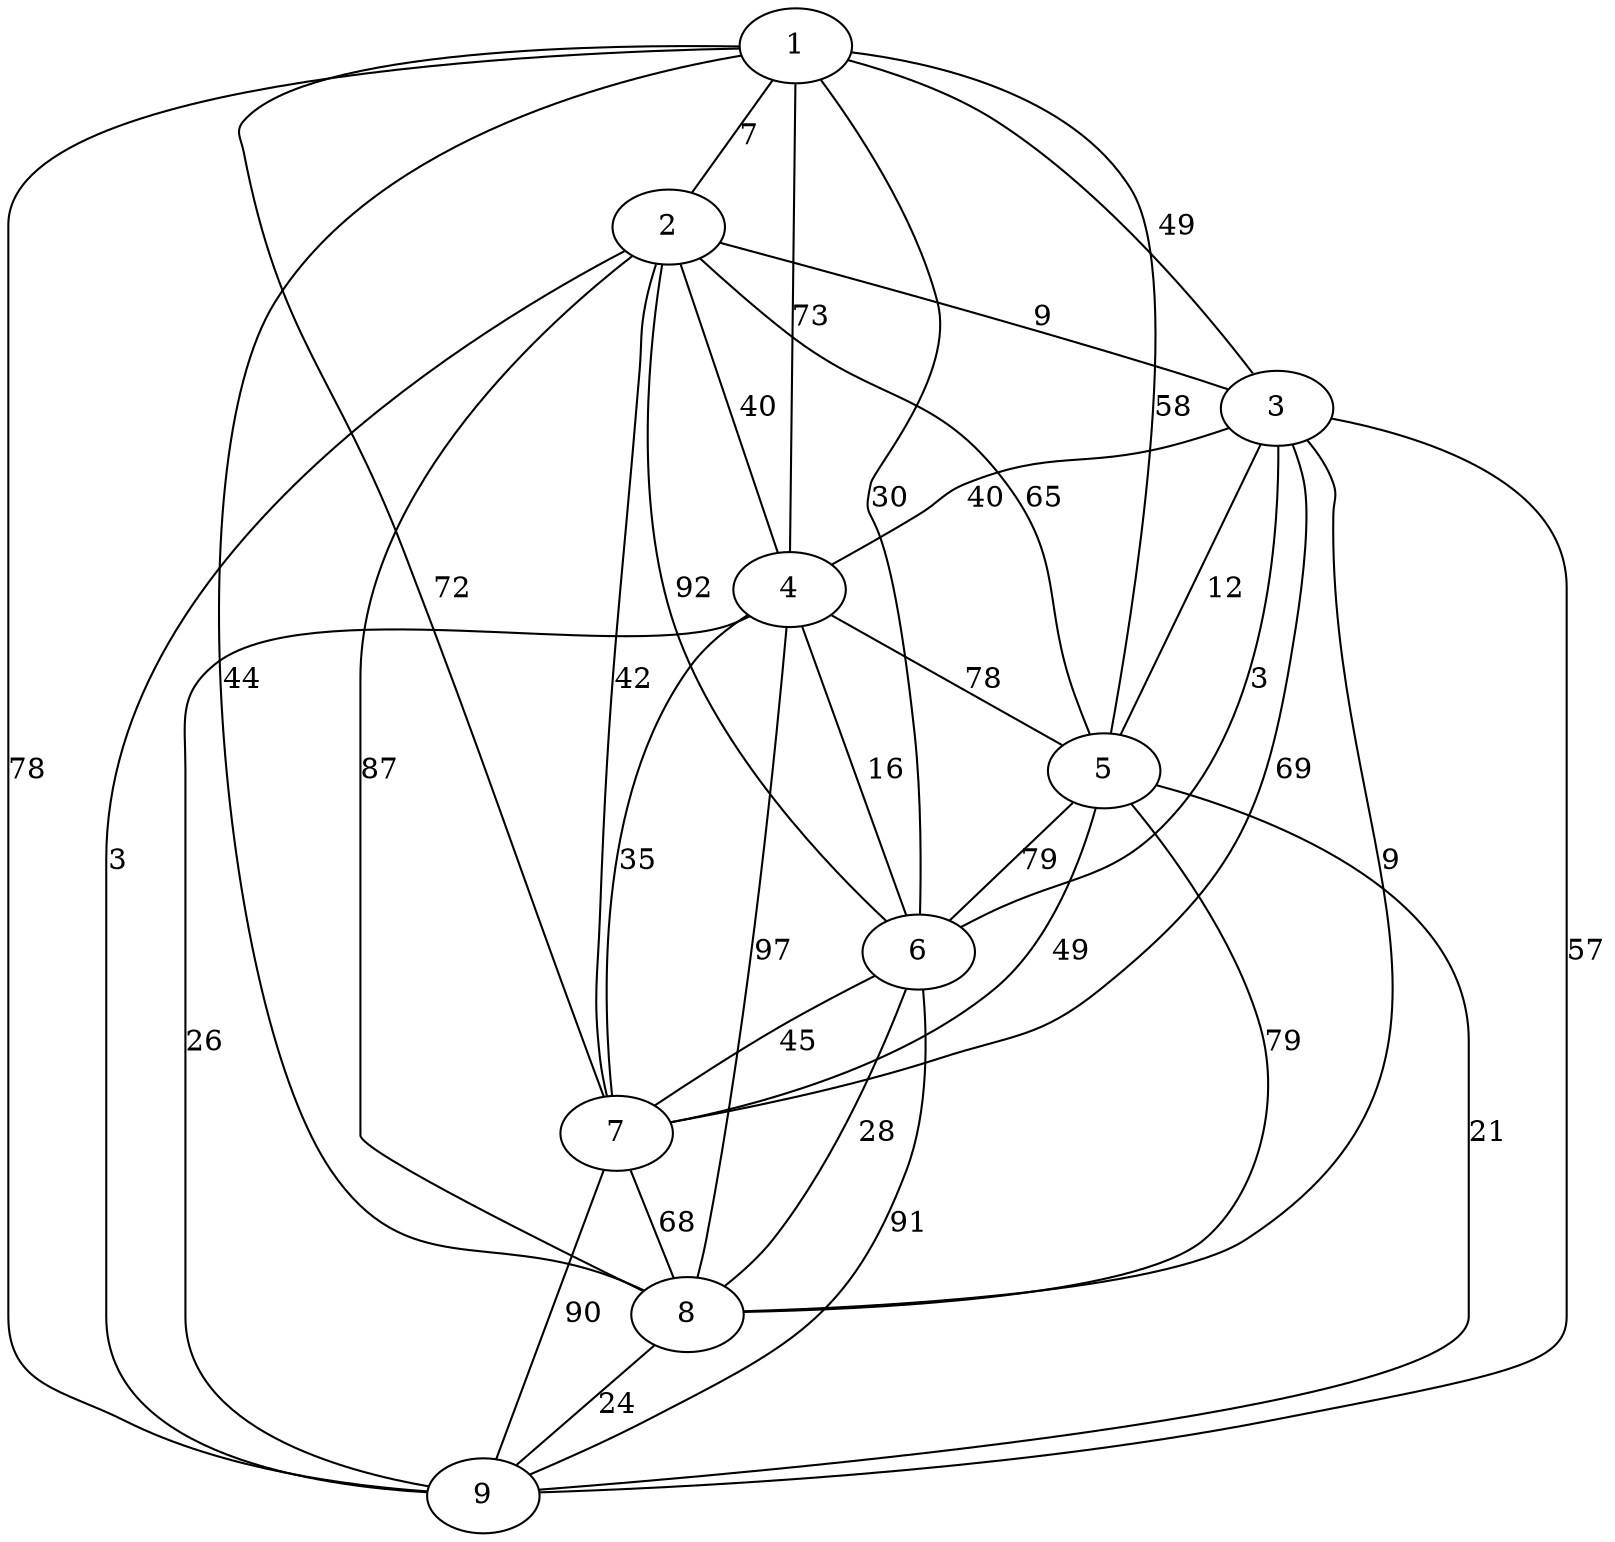 graph G {
	1--2[label=7]
	1--3[label=49]
	1--4[label=73]
	1--5[label=58]
	1--6[label=30]
	1--7[label=72]
	1--8[label=44]
	1--9[label=78]
	2--3[label=9]
	2--4[label=40]
	2--5[label=65]
	2--6[label=92]
	2--7[label=42]
	2--8[label=87]
	2--9[label=3]
	3--4[label=40]
	3--5[label=12]
	3--6[label=3]
	3--7[label=69]
	3--8[label=9]
	3--9[label=57]
	4--5[label=78]
	4--6[label=16]
	4--7[label=35]
	4--8[label=97]
	4--9[label=26]
	5--6[label=79]
	5--7[label=49]
	5--8[label=79]
	5--9[label=21]
	6--7[label=45]
	6--8[label=28]
	6--9[label=91]
	7--8[label=68]
	7--9[label=90]
	8--9[label=24]
}
